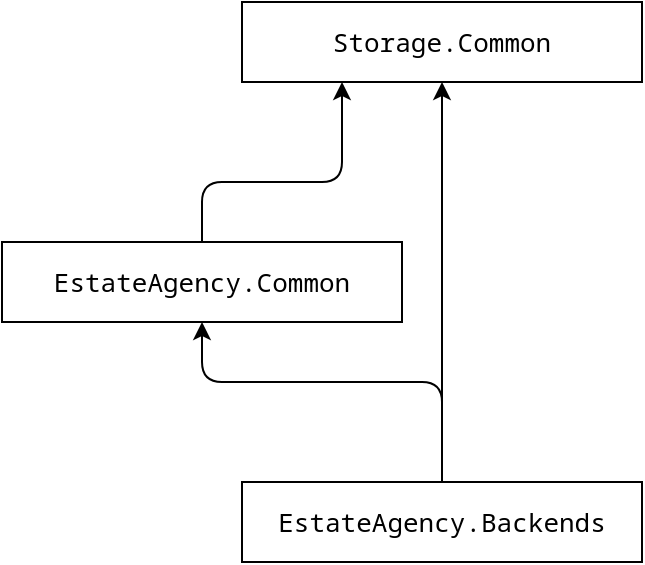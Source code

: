 <mxfile version="15.1.3" type="device"><diagram id="HKbBMx2_nsvmUoelUaT1" name="Page-1"><mxGraphModel dx="1094" dy="787" grid="1" gridSize="10" guides="1" tooltips="1" connect="1" arrows="1" fold="1" page="1" pageScale="1" pageWidth="827" pageHeight="1169" math="0" shadow="0"><root><mxCell id="0"/><mxCell id="1" parent="0"/><mxCell id="SYPDQA_d_HwShvskU4ue-1" value="Storage.Common" style="rounded=0;whiteSpace=wrap;html=1;fontFamily=Noto Sans Mono;fontSource=https%3A%2F%2Ffonts.googleapis.com%2Fcss%3Ffamily%3DNoto%2BSans%2BMono;fontSize=13;" vertex="1" parent="1"><mxGeometry x="160" y="80" width="200" height="40" as="geometry"/></mxCell><mxCell id="SYPDQA_d_HwShvskU4ue-2" value="EstateAgency.Common" style="rounded=0;whiteSpace=wrap;html=1;fontFamily=Noto Sans Mono;fontSource=https%3A%2F%2Ffonts.googleapis.com%2Fcss%3Ffamily%3DNoto%2BSans%2BMono;fontSize=13;" vertex="1" parent="1"><mxGeometry x="40" y="200" width="200" height="40" as="geometry"/></mxCell><mxCell id="SYPDQA_d_HwShvskU4ue-3" value="EstateAgency.Backends" style="rounded=0;whiteSpace=wrap;html=1;fontFamily=Noto Sans Mono;fontSource=https%3A%2F%2Ffonts.googleapis.com%2Fcss%3Ffamily%3DNoto%2BSans%2BMono;fontSize=13;" vertex="1" parent="1"><mxGeometry x="160" y="320" width="200" height="40" as="geometry"/></mxCell><mxCell id="SYPDQA_d_HwShvskU4ue-4" value="" style="endArrow=classic;html=1;fontFamily=Noto Sans Mono;fontSource=https%3A%2F%2Ffonts.googleapis.com%2Fcss%3Ffamily%3DNoto%2BSans%2BMono;fontSize=13;entryX=0.5;entryY=1;entryDx=0;entryDy=0;exitX=0.5;exitY=0;exitDx=0;exitDy=0;" edge="1" parent="1" source="SYPDQA_d_HwShvskU4ue-3" target="SYPDQA_d_HwShvskU4ue-2"><mxGeometry width="50" height="50" relative="1" as="geometry"><mxPoint x="130" y="330" as="sourcePoint"/><mxPoint x="180" y="280" as="targetPoint"/><Array as="points"><mxPoint x="260" y="270"/><mxPoint x="140" y="270"/></Array></mxGeometry></mxCell><mxCell id="SYPDQA_d_HwShvskU4ue-5" value="" style="endArrow=classic;html=1;fontFamily=Noto Sans Mono;fontSource=https%3A%2F%2Ffonts.googleapis.com%2Fcss%3Ffamily%3DNoto%2BSans%2BMono;fontSize=13;entryX=0.5;entryY=1;entryDx=0;entryDy=0;exitX=0.5;exitY=0;exitDx=0;exitDy=0;" edge="1" parent="1" source="SYPDQA_d_HwShvskU4ue-3" target="SYPDQA_d_HwShvskU4ue-1"><mxGeometry width="50" height="50" relative="1" as="geometry"><mxPoint x="370" y="250" as="sourcePoint"/><mxPoint x="420" y="200" as="targetPoint"/><Array as="points"/></mxGeometry></mxCell><mxCell id="SYPDQA_d_HwShvskU4ue-6" value="" style="endArrow=classic;html=1;fontFamily=Noto Sans Mono;fontSource=https%3A%2F%2Ffonts.googleapis.com%2Fcss%3Ffamily%3DNoto%2BSans%2BMono;fontSize=13;exitX=0.5;exitY=0;exitDx=0;exitDy=0;entryX=0.25;entryY=1;entryDx=0;entryDy=0;" edge="1" parent="1" source="SYPDQA_d_HwShvskU4ue-2" target="SYPDQA_d_HwShvskU4ue-1"><mxGeometry width="50" height="50" relative="1" as="geometry"><mxPoint x="140" y="170" as="sourcePoint"/><mxPoint x="190" y="120" as="targetPoint"/><Array as="points"><mxPoint x="140" y="170"/><mxPoint x="210" y="170"/></Array></mxGeometry></mxCell></root></mxGraphModel></diagram></mxfile>